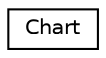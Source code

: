 digraph "Иерархия классов. Графический вид."
{
 // LATEX_PDF_SIZE
  edge [fontname="Helvetica",fontsize="10",labelfontname="Helvetica",labelfontsize="10"];
  node [fontname="Helvetica",fontsize="10",shape=record];
  rankdir="LR";
  Node0 [label="Chart",height=0.2,width=0.4,color="black", fillcolor="white", style="filled",URL="$structChart.html",tooltip=" "];
}
